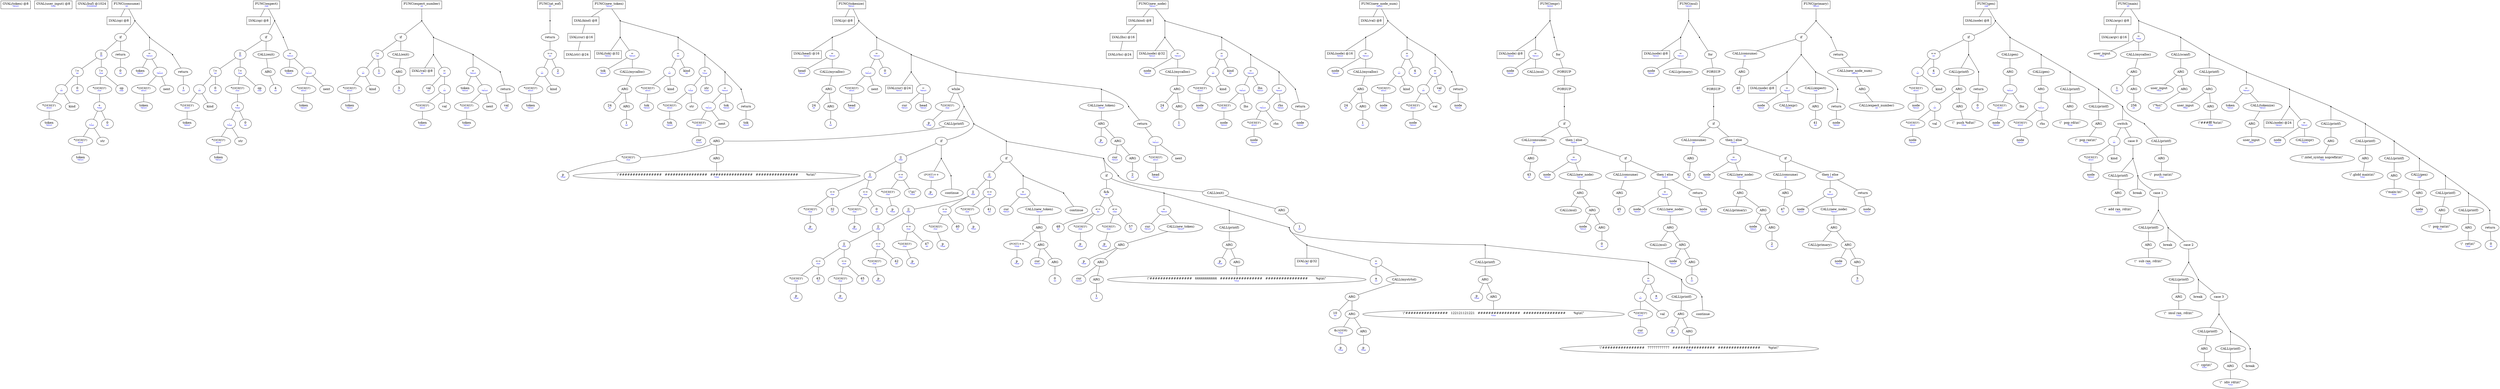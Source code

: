 graph parsegraph {
 node9 [label=<GVAL(token) @8<br/><FONT COLOR='BLUE' POINT-SIZE='8.0'>*struct</FONT>> shape = box];
 node10 [label=<GVAL(user_input) @8<br/><FONT COLOR='BLUE' POINT-SIZE='8.0'>*char</FONT>> shape = box];
 node11 [label=<GVAL(buf) @1024<br/><FONT COLOR='BLUE' POINT-SIZE='8.0'>[1024]char</FONT>> shape = box];
 node17 [label=<FUNC(consume)<br/><FONT COLOR='BLUE' POINT-SIZE='8.0'>int</FONT>> shape = box];
 node17 -- node18;
 node18 [label=<LVAL(op) @8> shape = box];
 node17 -- node19;
 node19 [label=<BLOCK> shape = point];
 node19 -- node20;
 node20 [label=<if>];
 node20 -- node21;
 node21 [label=<||<br/><FONT COLOR='BLUE' POINT-SIZE='8.0'>int</FONT>>];
 node21 -- node22;
 node22 [label=<!=<br/><FONT COLOR='BLUE' POINT-SIZE='8.0'>int</FONT>>];
 node22 -- node23;
 node23 [label=<.<br/><FONT COLOR='BLUE' POINT-SIZE='8.0'>int</FONT>>];
 node23 -- node24;
 node24 [label=<*<FONT POINT-SIZE='12.0'>(DEREF)</FONT><br/><FONT COLOR='BLUE' POINT-SIZE='8.0'>struct</FONT>>];
 node24 -- node25;
 node25 [label=<token<br/><FONT COLOR='BLUE' POINT-SIZE='8.0'>*struct</FONT>>];
 node23 -- node26;
 node26 [label=<kind>];
 node22 -- node27;
 node27 [label=<0<br/><FONT COLOR='BLUE' POINT-SIZE='8.0'>int</FONT>>];
 node21 -- node28;
 node28 [label=<!=<br/><FONT COLOR='BLUE' POINT-SIZE='8.0'>char</FONT>>];
 node28 -- node29;
 node29 [label=<*<FONT POINT-SIZE='12.0'>(DEREF)</FONT><br/><FONT COLOR='BLUE' POINT-SIZE='8.0'>char</FONT>>];
 node29 -- node30;
 node30 [label=<+<br/><FONT COLOR='BLUE' POINT-SIZE='8.0'>*char</FONT>>];
 node30 -- node31;
 node31 [label=<.<br/><FONT COLOR='BLUE' POINT-SIZE='8.0'>*char</FONT>>];
 node31 -- node32;
 node32 [label=<*<FONT POINT-SIZE='12.0'>(DEREF)</FONT><br/><FONT COLOR='BLUE' POINT-SIZE='8.0'>struct</FONT>>];
 node32 -- node33;
 node33 [label=<token<br/><FONT COLOR='BLUE' POINT-SIZE='8.0'>*struct</FONT>>];
 node31 -- node34;
 node34 [label=<str>];
 node30 -- node35;
 node35 [label=<0<br/><FONT COLOR='BLUE' POINT-SIZE='8.0'>int</FONT>>];
 node28 -- node36;
 node36 [label=<op<br/><FONT COLOR='BLUE' POINT-SIZE='8.0'>char</FONT>>];
 node20 -- node37;
 node37 [label=<return>];
 node37 -- node38;
 node38 [label=<0<br/><FONT COLOR='BLUE' POINT-SIZE='8.0'>int</FONT>>];
 node19 -- node39;
 node39 [label=<BLOCK> shape = point];
 node39 -- node40;
 node40 [label=<=<br/><FONT COLOR='BLUE' POINT-SIZE='8.0'>*struct</FONT>>];
 node40 -- node41;
 node41 [label=<token<br/><FONT COLOR='BLUE' POINT-SIZE='8.0'>*struct</FONT>>];
 node40 -- node42;
 node42 [label=<.<br/><FONT COLOR='BLUE' POINT-SIZE='8.0'>*struct</FONT>>];
 node42 -- node43;
 node43 [label=<*<FONT POINT-SIZE='12.0'>(DEREF)</FONT><br/><FONT COLOR='BLUE' POINT-SIZE='8.0'>struct</FONT>>];
 node43 -- node44;
 node44 [label=<token<br/><FONT COLOR='BLUE' POINT-SIZE='8.0'>*struct</FONT>>];
 node42 -- node45;
 node45 [label=<next>];
 node39 -- node46;
 node46 [label=<BLOCK> shape = point];
 node46 -- node47;
 node47 [label=<return>];
 node47 -- node48;
 node48 [label=<1<br/><FONT COLOR='BLUE' POINT-SIZE='8.0'>int</FONT>>];
 node49 [label=<FUNC(expect)<br/><FONT COLOR='BLUE' POINT-SIZE='8.0'>void</FONT>> shape = box];
 node49 -- node50;
 node50 [label=<LVAL(op) @8> shape = box];
 node49 -- node51;
 node51 [label=<BLOCK> shape = point];
 node51 -- node52;
 node52 [label=<if>];
 node52 -- node53;
 node53 [label=<||<br/><FONT COLOR='BLUE' POINT-SIZE='8.0'>int</FONT>>];
 node53 -- node54;
 node54 [label=<!=<br/><FONT COLOR='BLUE' POINT-SIZE='8.0'>int</FONT>>];
 node54 -- node55;
 node55 [label=<.<br/><FONT COLOR='BLUE' POINT-SIZE='8.0'>int</FONT>>];
 node55 -- node56;
 node56 [label=<*<FONT POINT-SIZE='12.0'>(DEREF)</FONT><br/><FONT COLOR='BLUE' POINT-SIZE='8.0'>struct</FONT>>];
 node56 -- node57;
 node57 [label=<token<br/><FONT COLOR='BLUE' POINT-SIZE='8.0'>*struct</FONT>>];
 node55 -- node58;
 node58 [label=<kind>];
 node54 -- node59;
 node59 [label=<0<br/><FONT COLOR='BLUE' POINT-SIZE='8.0'>int</FONT>>];
 node53 -- node60;
 node60 [label=<!=<br/><FONT COLOR='BLUE' POINT-SIZE='8.0'>char</FONT>>];
 node60 -- node61;
 node61 [label=<*<FONT POINT-SIZE='12.0'>(DEREF)</FONT><br/><FONT COLOR='BLUE' POINT-SIZE='8.0'>char</FONT>>];
 node61 -- node62;
 node62 [label=<+<br/><FONT COLOR='BLUE' POINT-SIZE='8.0'>*char</FONT>>];
 node62 -- node63;
 node63 [label=<.<br/><FONT COLOR='BLUE' POINT-SIZE='8.0'>*char</FONT>>];
 node63 -- node64;
 node64 [label=<*<FONT POINT-SIZE='12.0'>(DEREF)</FONT><br/><FONT COLOR='BLUE' POINT-SIZE='8.0'>struct</FONT>>];
 node64 -- node65;
 node65 [label=<token<br/><FONT COLOR='BLUE' POINT-SIZE='8.0'>*struct</FONT>>];
 node63 -- node66;
 node66 [label=<str>];
 node62 -- node67;
 node67 [label=<0<br/><FONT COLOR='BLUE' POINT-SIZE='8.0'>int</FONT>>];
 node60 -- node68;
 node68 [label=<op<br/><FONT COLOR='BLUE' POINT-SIZE='8.0'>char</FONT>>];
 node52 -- node69;
 node69 [label=<CALL(exit)>];
 node69 -- node70;
 node70 [label=<ARG>];
 node70 -- node71;
 node71 [label=<4<br/><FONT COLOR='BLUE' POINT-SIZE='8.0'>int</FONT>>];
 node51 -- node72;
 node72 [label=<BLOCK> shape = point];
 node72 -- node73;
 node73 [label=<=<br/><FONT COLOR='BLUE' POINT-SIZE='8.0'>*struct</FONT>>];
 node73 -- node74;
 node74 [label=<token<br/><FONT COLOR='BLUE' POINT-SIZE='8.0'>*struct</FONT>>];
 node73 -- node75;
 node75 [label=<.<br/><FONT COLOR='BLUE' POINT-SIZE='8.0'>*struct</FONT>>];
 node75 -- node76;
 node76 [label=<*<FONT POINT-SIZE='12.0'>(DEREF)</FONT><br/><FONT COLOR='BLUE' POINT-SIZE='8.0'>struct</FONT>>];
 node76 -- node77;
 node77 [label=<token<br/><FONT COLOR='BLUE' POINT-SIZE='8.0'>*struct</FONT>>];
 node75 -- node78;
 node78 [label=<next>];
 node79 [label=<FUNC(expect_number)<br/><FONT COLOR='BLUE' POINT-SIZE='8.0'>int</FONT>> shape = box];
 node79 -- node80;
 node80 [label=<BLOCK> shape = point];
 node80 -- node81;
 node81 [label=<if>];
 node81 -- node82;
 node82 [label=<!=<br/><FONT COLOR='BLUE' POINT-SIZE='8.0'>int</FONT>>];
 node82 -- node83;
 node83 [label=<.<br/><FONT COLOR='BLUE' POINT-SIZE='8.0'>int</FONT>>];
 node83 -- node84;
 node84 [label=<*<FONT POINT-SIZE='12.0'>(DEREF)</FONT><br/><FONT COLOR='BLUE' POINT-SIZE='8.0'>struct</FONT>>];
 node84 -- node85;
 node85 [label=<token<br/><FONT COLOR='BLUE' POINT-SIZE='8.0'>*struct</FONT>>];
 node83 -- node86;
 node86 [label=<kind>];
 node82 -- node87;
 node87 [label=<1<br/><FONT COLOR='BLUE' POINT-SIZE='8.0'>int</FONT>>];
 node81 -- node88;
 node88 [label=<CALL(exit)>];
 node88 -- node89;
 node89 [label=<ARG>];
 node89 -- node90;
 node90 [label=<3<br/><FONT COLOR='BLUE' POINT-SIZE='8.0'>int</FONT>>];
 node80 -- node91;
 node91 [label=<BLOCK> shape = point];
 node91 -- node92;
 node92 [label=<BLOCK> shape = point];
 node92 -- node93;
 node93 [label=<LVAL(val) @8<br/><FONT COLOR='BLUE' POINT-SIZE='8.0'>int</FONT>> shape = box];
 node92 -- node94;
 node94 [label=<=<br/><FONT COLOR='BLUE' POINT-SIZE='8.0'>int</FONT>>];
 node94 -- node95;
 node95 [label=<val<br/><FONT COLOR='BLUE' POINT-SIZE='8.0'>int</FONT>>];
 node94 -- node96;
 node96 [label=<.<br/><FONT COLOR='BLUE' POINT-SIZE='8.0'>int</FONT>>];
 node96 -- node97;
 node97 [label=<*<FONT POINT-SIZE='12.0'>(DEREF)</FONT><br/><FONT COLOR='BLUE' POINT-SIZE='8.0'>struct</FONT>>];
 node97 -- node98;
 node98 [label=<token<br/><FONT COLOR='BLUE' POINT-SIZE='8.0'>*struct</FONT>>];
 node96 -- node99;
 node99 [label=<val>];
 node91 -- node100;
 node100 [label=<BLOCK> shape = point];
 node100 -- node101;
 node101 [label=<=<br/><FONT COLOR='BLUE' POINT-SIZE='8.0'>*struct</FONT>>];
 node101 -- node102;
 node102 [label=<token<br/><FONT COLOR='BLUE' POINT-SIZE='8.0'>*struct</FONT>>];
 node101 -- node103;
 node103 [label=<.<br/><FONT COLOR='BLUE' POINT-SIZE='8.0'>*struct</FONT>>];
 node103 -- node104;
 node104 [label=<*<FONT POINT-SIZE='12.0'>(DEREF)</FONT><br/><FONT COLOR='BLUE' POINT-SIZE='8.0'>struct</FONT>>];
 node104 -- node105;
 node105 [label=<token<br/><FONT COLOR='BLUE' POINT-SIZE='8.0'>*struct</FONT>>];
 node103 -- node106;
 node106 [label=<next>];
 node100 -- node107;
 node107 [label=<BLOCK> shape = point];
 node107 -- node108;
 node108 [label=<return>];
 node108 -- node109;
 node109 [label=<val<br/><FONT COLOR='BLUE' POINT-SIZE='8.0'>int</FONT>>];
 node110 [label=<FUNC(at_eof)<br/><FONT COLOR='BLUE' POINT-SIZE='8.0'>int</FONT>> shape = box];
 node110 -- node111;
 node111 [label=<BLOCK> shape = point];
 node111 -- node112;
 node112 [label=<return>];
 node112 -- node113;
 node113 [label=<==<br/><FONT COLOR='BLUE' POINT-SIZE='8.0'>int</FONT>>];
 node113 -- node114;
 node114 [label=<.<br/><FONT COLOR='BLUE' POINT-SIZE='8.0'>int</FONT>>];
 node114 -- node115;
 node115 [label=<*<FONT POINT-SIZE='12.0'>(DEREF)</FONT><br/><FONT COLOR='BLUE' POINT-SIZE='8.0'>struct</FONT>>];
 node115 -- node116;
 node116 [label=<token<br/><FONT COLOR='BLUE' POINT-SIZE='8.0'>*struct</FONT>>];
 node114 -- node117;
 node117 [label=<kind>];
 node113 -- node118;
 node118 [label=<2<br/><FONT COLOR='BLUE' POINT-SIZE='8.0'>int</FONT>>];
 node119 [label=<FUNC(new_token)<br/><FONT COLOR='BLUE' POINT-SIZE='8.0'>*struct</FONT>> shape = box];
 node119 -- node120;
 node120 [label=<LVAL(kind) @8> shape = box];
 node120 -- node121;
 node121 [label=<LVAL(cur) @16> shape = box];
 node121 -- node122;
 node122 [label=<LVAL(str) @24> shape = box];
 node119 -- node123;
 node123 [label=<BLOCK> shape = point];
 node123 -- node124;
 node124 [label=<BLOCK> shape = point];
 node124 -- node125;
 node125 [label=<LVAL(tok) @32<br/><FONT COLOR='BLUE' POINT-SIZE='8.0'>*struct</FONT>> shape = box];
 node124 -- node126;
 node126 [label=<=<br/><FONT COLOR='BLUE' POINT-SIZE='8.0'>*struct</FONT>>];
 node126 -- node127;
 node127 [label=<tok<br/><FONT COLOR='BLUE' POINT-SIZE='8.0'>*struct</FONT>>];
 node126 -- node128;
 node128 [label=<CALL(mycalloc)>];
 node128 -- node129;
 node129 [label=<ARG>];
 node129 -- node130;
 node130 [label=<24<br/><FONT COLOR='BLUE' POINT-SIZE='8.0'>int</FONT>>];
 node129 -- node131;
 node131 [label=<ARG>];
 node131 -- node132;
 node132 [label=<1<br/><FONT COLOR='BLUE' POINT-SIZE='8.0'>int</FONT>>];
 node123 -- node133;
 node133 [label=<BLOCK> shape = point];
 node133 -- node134;
 node134 [label=<=<br/><FONT COLOR='BLUE' POINT-SIZE='8.0'>int</FONT>>];
 node134 -- node135;
 node135 [label=<.<br/><FONT COLOR='BLUE' POINT-SIZE='8.0'>int</FONT>>];
 node135 -- node136;
 node136 [label=<*<FONT POINT-SIZE='12.0'>(DEREF)</FONT><br/><FONT COLOR='BLUE' POINT-SIZE='8.0'>struct</FONT>>];
 node136 -- node137;
 node137 [label=<tok<br/><FONT COLOR='BLUE' POINT-SIZE='8.0'>*struct</FONT>>];
 node135 -- node138;
 node138 [label=<kind>];
 node134 -- node139;
 node139 [label=<kind<br/><FONT COLOR='BLUE' POINT-SIZE='8.0'>int</FONT>>];
 node133 -- node140;
 node140 [label=<BLOCK> shape = point];
 node140 -- node141;
 node141 [label=<=<br/><FONT COLOR='BLUE' POINT-SIZE='8.0'>*char</FONT>>];
 node141 -- node142;
 node142 [label=<.<br/><FONT COLOR='BLUE' POINT-SIZE='8.0'>*char</FONT>>];
 node142 -- node143;
 node143 [label=<*<FONT POINT-SIZE='12.0'>(DEREF)</FONT><br/><FONT COLOR='BLUE' POINT-SIZE='8.0'>struct</FONT>>];
 node143 -- node144;
 node144 [label=<tok<br/><FONT COLOR='BLUE' POINT-SIZE='8.0'>*struct</FONT>>];
 node142 -- node145;
 node145 [label=<str>];
 node141 -- node146;
 node146 [label=<str<br/><FONT COLOR='BLUE' POINT-SIZE='8.0'>*char</FONT>>];
 node140 -- node147;
 node147 [label=<BLOCK> shape = point];
 node147 -- node148;
 node148 [label=<=<br/><FONT COLOR='BLUE' POINT-SIZE='8.0'>*struct</FONT>>];
 node148 -- node149;
 node149 [label=<.<br/><FONT COLOR='BLUE' POINT-SIZE='8.0'>*struct</FONT>>];
 node149 -- node150;
 node150 [label=<*<FONT POINT-SIZE='12.0'>(DEREF)</FONT><br/><FONT COLOR='BLUE' POINT-SIZE='8.0'>struct</FONT>>];
 node150 -- node151;
 node151 [label=<cur<br/><FONT COLOR='BLUE' POINT-SIZE='8.0'>*struct</FONT>>];
 node149 -- node152;
 node152 [label=<next>];
 node148 -- node153;
 node153 [label=<tok<br/><FONT COLOR='BLUE' POINT-SIZE='8.0'>*struct</FONT>>];
 node147 -- node154;
 node154 [label=<BLOCK> shape = point];
 node154 -- node155;
 node155 [label=<return>];
 node155 -- node156;
 node156 [label=<tok<br/><FONT COLOR='BLUE' POINT-SIZE='8.0'>*struct</FONT>>];
 node157 [label=<FUNC(tokenize)<br/><FONT COLOR='BLUE' POINT-SIZE='8.0'>*struct</FONT>> shape = box];
 node157 -- node158;
 node158 [label=<LVAL(p) @8> shape = box];
 node157 -- node159;
 node159 [label=<BLOCK> shape = point];
 node159 -- node160;
 node160 [label=<BLOCK> shape = point];
 node160 -- node161;
 node161 [label=<LVAL(head) @16<br/><FONT COLOR='BLUE' POINT-SIZE='8.0'>*struct</FONT>> shape = box];
 node160 -- node162;
 node162 [label=<=<br/><FONT COLOR='BLUE' POINT-SIZE='8.0'>*struct</FONT>>];
 node162 -- node163;
 node163 [label=<head<br/><FONT COLOR='BLUE' POINT-SIZE='8.0'>*struct</FONT>>];
 node162 -- node164;
 node164 [label=<CALL(mycalloc)>];
 node164 -- node165;
 node165 [label=<ARG>];
 node165 -- node166;
 node166 [label=<24<br/><FONT COLOR='BLUE' POINT-SIZE='8.0'>int</FONT>>];
 node165 -- node167;
 node167 [label=<ARG>];
 node167 -- node168;
 node168 [label=<1<br/><FONT COLOR='BLUE' POINT-SIZE='8.0'>int</FONT>>];
 node159 -- node169;
 node169 [label=<BLOCK> shape = point];
 node169 -- node170;
 node170 [label=<=<br/><FONT COLOR='BLUE' POINT-SIZE='8.0'>*struct</FONT>>];
 node170 -- node171;
 node171 [label=<.<br/><FONT COLOR='BLUE' POINT-SIZE='8.0'>*struct</FONT>>];
 node171 -- node172;
 node172 [label=<*<FONT POINT-SIZE='12.0'>(DEREF)</FONT><br/><FONT COLOR='BLUE' POINT-SIZE='8.0'>struct</FONT>>];
 node172 -- node173;
 node173 [label=<head<br/><FONT COLOR='BLUE' POINT-SIZE='8.0'>*struct</FONT>>];
 node171 -- node174;
 node174 [label=<next>];
 node170 -- node175;
 node175 [label=<0<br/><FONT COLOR='BLUE' POINT-SIZE='8.0'>int</FONT>>];
 node169 -- node176;
 node176 [label=<BLOCK> shape = point];
 node176 -- node177;
 node177 [label=<BLOCK> shape = point];
 node177 -- node178;
 node178 [label=<LVAL(cur) @24<br/><FONT COLOR='BLUE' POINT-SIZE='8.0'>*struct</FONT>> shape = box];
 node177 -- node179;
 node179 [label=<=<br/><FONT COLOR='BLUE' POINT-SIZE='8.0'>*struct</FONT>>];
 node179 -- node180;
 node180 [label=<cur<br/><FONT COLOR='BLUE' POINT-SIZE='8.0'>*struct</FONT>>];
 node179 -- node181;
 node181 [label=<head<br/><FONT COLOR='BLUE' POINT-SIZE='8.0'>*struct</FONT>>];
 node176 -- node182;
 node182 [label=<BLOCK> shape = point];
 node182 -- node183;
 node183 [label=<while>];
 node183 -- node184;
 node184 [label=<*<FONT POINT-SIZE='12.0'>(DEREF)</FONT><br/><FONT COLOR='BLUE' POINT-SIZE='8.0'>char</FONT>>];
 node184 -- node185;
 node185 [label=<p<br/><FONT COLOR='BLUE' POINT-SIZE='8.0'>*char</FONT>>];
 node183 -- node186;
 node186 [label=<BLOCK> shape = point];
 node186 -- node187;
 node187 [label=<CALL(printf)>];
 node187 -- node188;
 node188 [label=<ARG>];
 node188 -- node189;
 node189 [label=<*<FONT POINT-SIZE='12.0'>(DEREF)</FONT><br/><FONT COLOR='BLUE' POINT-SIZE='8.0'>char</FONT>>];
 node189 -- node190;
 node190 [label=<p<br/><FONT COLOR='BLUE' POINT-SIZE='8.0'>*char</FONT>>];
 node188 -- node191;
 node191 [label=<ARG>];
 node191 -- node192;
 node192 [label=<\"################   ################   ################   ################        %c\n\"<br/><FONT COLOR='BLUE' POINT-SIZE='8.0'>*char</FONT>>];
 node186 -- node193;
 node193 [label=<BLOCK> shape = point];
 node193 -- node194;
 node194 [label=<if>];
 node194 -- node195;
 node195 [label=<||<br/><FONT COLOR='BLUE' POINT-SIZE='8.0'>char</FONT>>];
 node195 -- node196;
 node196 [label=<||<br/><FONT COLOR='BLUE' POINT-SIZE='8.0'>char</FONT>>];
 node196 -- node197;
 node197 [label=<==<br/><FONT COLOR='BLUE' POINT-SIZE='8.0'>char</FONT>>];
 node197 -- node198;
 node198 [label=<*<FONT POINT-SIZE='12.0'>(DEREF)</FONT><br/><FONT COLOR='BLUE' POINT-SIZE='8.0'>char</FONT>>];
 node198 -- node199;
 node199 [label=<p<br/><FONT COLOR='BLUE' POINT-SIZE='8.0'>*char</FONT>>];
 node197 -- node200;
 node200 [label=<32<br/><FONT COLOR='BLUE' POINT-SIZE='8.0'>int</FONT>>];
 node196 -- node201;
 node201 [label=<==<br/><FONT COLOR='BLUE' POINT-SIZE='8.0'>char</FONT>>];
 node201 -- node202;
 node202 [label=<*<FONT POINT-SIZE='12.0'>(DEREF)</FONT><br/><FONT COLOR='BLUE' POINT-SIZE='8.0'>char</FONT>>];
 node202 -- node203;
 node203 [label=<p<br/><FONT COLOR='BLUE' POINT-SIZE='8.0'>*char</FONT>>];
 node201 -- node204;
 node204 [label=<0<br/><FONT COLOR='BLUE' POINT-SIZE='8.0'>int</FONT>>];
 node195 -- node205;
 node205 [label=<==<br/><FONT COLOR='BLUE' POINT-SIZE='8.0'>char</FONT>>];
 node205 -- node206;
 node206 [label=<*<FONT POINT-SIZE='12.0'>(DEREF)</FONT><br/><FONT COLOR='BLUE' POINT-SIZE='8.0'>char</FONT>>];
 node206 -- node207;
 node207 [label=<p<br/><FONT COLOR='BLUE' POINT-SIZE='8.0'>*char</FONT>>];
 node205 -- node208;
 node208 [label=<\"\n\"<br/><FONT COLOR='BLUE' POINT-SIZE='8.0'>*char</FONT>>];
 node194 -- node209;
 node209 [label=<BLOCK> shape = point];
 node209 -- node210;
 node210 [label=<<FONT POINT-SIZE='12.0'>(POST)</FONT>++<br/><FONT COLOR='BLUE' POINT-SIZE='8.0'>*char</FONT>>];
 node210 -- node211;
 node211 [label=<p<br/><FONT COLOR='BLUE' POINT-SIZE='8.0'>*char</FONT>>];
 node209 -- node212;
 node212 [label=<BLOCK> shape = point];
 node212 -- node213;
 node213 [label=<continue>];
 node193 -- node214;
 node214 [label=<BLOCK> shape = point];
 node214 -- node215;
 node215 [label=<if>];
 node215 -- node216;
 node216 [label=<||<br/><FONT COLOR='BLUE' POINT-SIZE='8.0'>char</FONT>>];
 node216 -- node217;
 node217 [label=<||<br/><FONT COLOR='BLUE' POINT-SIZE='8.0'>char</FONT>>];
 node217 -- node218;
 node218 [label=<||<br/><FONT COLOR='BLUE' POINT-SIZE='8.0'>char</FONT>>];
 node218 -- node219;
 node219 [label=<||<br/><FONT COLOR='BLUE' POINT-SIZE='8.0'>char</FONT>>];
 node219 -- node220;
 node220 [label=<||<br/><FONT COLOR='BLUE' POINT-SIZE='8.0'>char</FONT>>];
 node220 -- node221;
 node221 [label=<==<br/><FONT COLOR='BLUE' POINT-SIZE='8.0'>char</FONT>>];
 node221 -- node222;
 node222 [label=<*<FONT POINT-SIZE='12.0'>(DEREF)</FONT><br/><FONT COLOR='BLUE' POINT-SIZE='8.0'>char</FONT>>];
 node222 -- node223;
 node223 [label=<p<br/><FONT COLOR='BLUE' POINT-SIZE='8.0'>*char</FONT>>];
 node221 -- node224;
 node224 [label=<43<br/><FONT COLOR='BLUE' POINT-SIZE='8.0'>int</FONT>>];
 node220 -- node225;
 node225 [label=<==<br/><FONT COLOR='BLUE' POINT-SIZE='8.0'>char</FONT>>];
 node225 -- node226;
 node226 [label=<*<FONT POINT-SIZE='12.0'>(DEREF)</FONT><br/><FONT COLOR='BLUE' POINT-SIZE='8.0'>char</FONT>>];
 node226 -- node227;
 node227 [label=<p<br/><FONT COLOR='BLUE' POINT-SIZE='8.0'>*char</FONT>>];
 node225 -- node228;
 node228 [label=<45<br/><FONT COLOR='BLUE' POINT-SIZE='8.0'>int</FONT>>];
 node219 -- node229;
 node229 [label=<==<br/><FONT COLOR='BLUE' POINT-SIZE='8.0'>char</FONT>>];
 node229 -- node230;
 node230 [label=<*<FONT POINT-SIZE='12.0'>(DEREF)</FONT><br/><FONT COLOR='BLUE' POINT-SIZE='8.0'>char</FONT>>];
 node230 -- node231;
 node231 [label=<p<br/><FONT COLOR='BLUE' POINT-SIZE='8.0'>*char</FONT>>];
 node229 -- node232;
 node232 [label=<42<br/><FONT COLOR='BLUE' POINT-SIZE='8.0'>int</FONT>>];
 node218 -- node233;
 node233 [label=<==<br/><FONT COLOR='BLUE' POINT-SIZE='8.0'>char</FONT>>];
 node233 -- node234;
 node234 [label=<*<FONT POINT-SIZE='12.0'>(DEREF)</FONT><br/><FONT COLOR='BLUE' POINT-SIZE='8.0'>char</FONT>>];
 node234 -- node235;
 node235 [label=<p<br/><FONT COLOR='BLUE' POINT-SIZE='8.0'>*char</FONT>>];
 node233 -- node236;
 node236 [label=<47<br/><FONT COLOR='BLUE' POINT-SIZE='8.0'>int</FONT>>];
 node217 -- node237;
 node237 [label=<==<br/><FONT COLOR='BLUE' POINT-SIZE='8.0'>char</FONT>>];
 node237 -- node238;
 node238 [label=<*<FONT POINT-SIZE='12.0'>(DEREF)</FONT><br/><FONT COLOR='BLUE' POINT-SIZE='8.0'>char</FONT>>];
 node238 -- node239;
 node239 [label=<p<br/><FONT COLOR='BLUE' POINT-SIZE='8.0'>*char</FONT>>];
 node237 -- node240;
 node240 [label=<40<br/><FONT COLOR='BLUE' POINT-SIZE='8.0'>int</FONT>>];
 node216 -- node241;
 node241 [label=<==<br/><FONT COLOR='BLUE' POINT-SIZE='8.0'>char</FONT>>];
 node241 -- node242;
 node242 [label=<*<FONT POINT-SIZE='12.0'>(DEREF)</FONT><br/><FONT COLOR='BLUE' POINT-SIZE='8.0'>char</FONT>>];
 node242 -- node243;
 node243 [label=<p<br/><FONT COLOR='BLUE' POINT-SIZE='8.0'>*char</FONT>>];
 node241 -- node244;
 node244 [label=<41<br/><FONT COLOR='BLUE' POINT-SIZE='8.0'>int</FONT>>];
 node215 -- node245;
 node245 [label=<BLOCK> shape = point];
 node245 -- node246;
 node246 [label=<=<br/><FONT COLOR='BLUE' POINT-SIZE='8.0'>*struct</FONT>>];
 node246 -- node247;
 node247 [label=<cur<br/><FONT COLOR='BLUE' POINT-SIZE='8.0'>*struct</FONT>>];
 node246 -- node248;
 node248 [label=<CALL(new_token)<br/><FONT COLOR='BLUE' POINT-SIZE='8.0'>*struct</FONT>>];
 node248 -- node249;
 node249 [label=<ARG>];
 node249 -- node250;
 node250 [label=<<FONT POINT-SIZE='12.0'>(POST)</FONT>++<br/><FONT COLOR='BLUE' POINT-SIZE='8.0'>*char</FONT>>];
 node250 -- node251;
 node251 [label=<p<br/><FONT COLOR='BLUE' POINT-SIZE='8.0'>*char</FONT>>];
 node249 -- node252;
 node252 [label=<ARG>];
 node252 -- node253;
 node253 [label=<cur<br/><FONT COLOR='BLUE' POINT-SIZE='8.0'>*struct</FONT>>];
 node252 -- node254;
 node254 [label=<ARG>];
 node254 -- node255;
 node255 [label=<0<br/><FONT COLOR='BLUE' POINT-SIZE='8.0'>int</FONT>>];
 node245 -- node256;
 node256 [label=<BLOCK> shape = point];
 node256 -- node257;
 node257 [label=<continue>];
 node214 -- node258;
 node258 [label=<BLOCK> shape = point];
 node258 -- node259;
 node259 [label=<if>];
 node259 -- node260;
 node260 [label=<&amp;&amp;<br/><FONT COLOR='BLUE' POINT-SIZE='8.0'>int</FONT>>];
 node260 -- node261;
 node261 [label=<&lt;=<br/><FONT COLOR='BLUE' POINT-SIZE='8.0'>int</FONT>>];
 node261 -- node262;
 node262 [label=<48<br/><FONT COLOR='BLUE' POINT-SIZE='8.0'>int</FONT>>];
 node261 -- node263;
 node263 [label=<*<FONT POINT-SIZE='12.0'>(DEREF)</FONT><br/><FONT COLOR='BLUE' POINT-SIZE='8.0'>char</FONT>>];
 node263 -- node264;
 node264 [label=<p<br/><FONT COLOR='BLUE' POINT-SIZE='8.0'>*char</FONT>>];
 node260 -- node265;
 node265 [label=<&lt;=<br/><FONT COLOR='BLUE' POINT-SIZE='8.0'>char</FONT>>];
 node265 -- node266;
 node266 [label=<*<FONT POINT-SIZE='12.0'>(DEREF)</FONT><br/><FONT COLOR='BLUE' POINT-SIZE='8.0'>char</FONT>>];
 node266 -- node267;
 node267 [label=<p<br/><FONT COLOR='BLUE' POINT-SIZE='8.0'>*char</FONT>>];
 node265 -- node268;
 node268 [label=<57<br/><FONT COLOR='BLUE' POINT-SIZE='8.0'>int</FONT>>];
 node259 -- node269;
 node269 [label=<BLOCK> shape = point];
 node269 -- node270;
 node270 [label=<=<br/><FONT COLOR='BLUE' POINT-SIZE='8.0'>*struct</FONT>>];
 node270 -- node271;
 node271 [label=<cur<br/><FONT COLOR='BLUE' POINT-SIZE='8.0'>*struct</FONT>>];
 node270 -- node272;
 node272 [label=<CALL(new_token)<br/><FONT COLOR='BLUE' POINT-SIZE='8.0'>*struct</FONT>>];
 node272 -- node273;
 node273 [label=<ARG>];
 node273 -- node274;
 node274 [label=<p<br/><FONT COLOR='BLUE' POINT-SIZE='8.0'>*char</FONT>>];
 node273 -- node275;
 node275 [label=<ARG>];
 node275 -- node276;
 node276 [label=<cur<br/><FONT COLOR='BLUE' POINT-SIZE='8.0'>*struct</FONT>>];
 node275 -- node277;
 node277 [label=<ARG>];
 node277 -- node278;
 node278 [label=<1<br/><FONT COLOR='BLUE' POINT-SIZE='8.0'>int</FONT>>];
 node269 -- node279;
 node279 [label=<BLOCK> shape = point];
 node279 -- node280;
 node280 [label=<CALL(printf)>];
 node280 -- node281;
 node281 [label=<ARG>];
 node281 -- node282;
 node282 [label=<p<br/><FONT COLOR='BLUE' POINT-SIZE='8.0'>*char</FONT>>];
 node281 -- node283;
 node283 [label=<ARG>];
 node283 -- node284;
 node284 [label=<\"################   66666666666   ################   ################        %p\n\"<br/><FONT COLOR='BLUE' POINT-SIZE='8.0'>*char</FONT>>];
 node279 -- node285;
 node285 [label=<BLOCK> shape = point];
 node285 -- node286;
 node286 [label=<BLOCK> shape = point];
 node286 -- node287;
 node287 [label=<LVAL(a) @32<br/><FONT COLOR='BLUE' POINT-SIZE='8.0'>int</FONT>> shape = box];
 node286 -- node288;
 node288 [label=<=<br/><FONT COLOR='BLUE' POINT-SIZE='8.0'>int</FONT>>];
 node288 -- node289;
 node289 [label=<a<br/><FONT COLOR='BLUE' POINT-SIZE='8.0'>int</FONT>>];
 node288 -- node290;
 node290 [label=<CALL(mystrtol)>];
 node290 -- node291;
 node291 [label=<ARG>];
 node291 -- node292;
 node292 [label=<10<br/><FONT COLOR='BLUE' POINT-SIZE='8.0'>int</FONT>>];
 node291 -- node293;
 node293 [label=<ARG>];
 node293 -- node294;
 node294 [label=<&amp;<FONT POINT-SIZE='12.0'>(ADDR)</FONT><br/><FONT COLOR='BLUE' POINT-SIZE='8.0'>*char</FONT>>];
 node294 -- node295;
 node295 [label=<p<br/><FONT COLOR='BLUE' POINT-SIZE='8.0'>*char</FONT>>];
 node293 -- node296;
 node296 [label=<ARG>];
 node296 -- node297;
 node297 [label=<p<br/><FONT COLOR='BLUE' POINT-SIZE='8.0'>*char</FONT>>];
 node285 -- node298;
 node298 [label=<BLOCK> shape = point];
 node298 -- node299;
 node299 [label=<CALL(printf)>];
 node299 -- node300;
 node300 [label=<ARG>];
 node300 -- node301;
 node301 [label=<p<br/><FONT COLOR='BLUE' POINT-SIZE='8.0'>*char</FONT>>];
 node300 -- node302;
 node302 [label=<ARG>];
 node302 -- node303;
 node303 [label=<\"################   122121121221   ################   ################        %p\n\"<br/><FONT COLOR='BLUE' POINT-SIZE='8.0'>*char</FONT>>];
 node298 -- node304;
 node304 [label=<BLOCK> shape = point];
 node304 -- node305;
 node305 [label=<=<br/><FONT COLOR='BLUE' POINT-SIZE='8.0'>int</FONT>>];
 node305 -- node306;
 node306 [label=<.<br/><FONT COLOR='BLUE' POINT-SIZE='8.0'>int</FONT>>];
 node306 -- node307;
 node307 [label=<*<FONT POINT-SIZE='12.0'>(DEREF)</FONT><br/><FONT COLOR='BLUE' POINT-SIZE='8.0'>struct</FONT>>];
 node307 -- node308;
 node308 [label=<cur<br/><FONT COLOR='BLUE' POINT-SIZE='8.0'>*struct</FONT>>];
 node306 -- node309;
 node309 [label=<val>];
 node305 -- node310;
 node310 [label=<a<br/><FONT COLOR='BLUE' POINT-SIZE='8.0'>int</FONT>>];
 node304 -- node311;
 node311 [label=<BLOCK> shape = point];
 node311 -- node312;
 node312 [label=<CALL(printf)>];
 node312 -- node313;
 node313 [label=<ARG>];
 node313 -- node314;
 node314 [label=<p<br/><FONT COLOR='BLUE' POINT-SIZE='8.0'>*char</FONT>>];
 node313 -- node315;
 node315 [label=<ARG>];
 node315 -- node316;
 node316 [label=<\"################   77777777777   ################   ################        %p\n\"<br/><FONT COLOR='BLUE' POINT-SIZE='8.0'>*char</FONT>>];
 node311 -- node317;
 node317 [label=<BLOCK> shape = point];
 node317 -- node318;
 node318 [label=<continue>];
 node258 -- node319;
 node319 [label=<BLOCK> shape = point];
 node319 -- node320;
 node320 [label=<CALL(exit)>];
 node320 -- node321;
 node321 [label=<ARG>];
 node321 -- node322;
 node322 [label=<1<br/><FONT COLOR='BLUE' POINT-SIZE='8.0'>int</FONT>>];
 node182 -- node323;
 node323 [label=<BLOCK> shape = point];
 node323 -- node324;
 node324 [label=<CALL(new_token)<br/><FONT COLOR='BLUE' POINT-SIZE='8.0'>*struct</FONT>>];
 node324 -- node325;
 node325 [label=<ARG>];
 node325 -- node326;
 node326 [label=<p<br/><FONT COLOR='BLUE' POINT-SIZE='8.0'>*char</FONT>>];
 node325 -- node327;
 node327 [label=<ARG>];
 node327 -- node328;
 node328 [label=<cur<br/><FONT COLOR='BLUE' POINT-SIZE='8.0'>*struct</FONT>>];
 node327 -- node329;
 node329 [label=<ARG>];
 node329 -- node330;
 node330 [label=<2<br/><FONT COLOR='BLUE' POINT-SIZE='8.0'>int</FONT>>];
 node323 -- node331;
 node331 [label=<BLOCK> shape = point];
 node331 -- node332;
 node332 [label=<return>];
 node332 -- node333;
 node333 [label=<.<br/><FONT COLOR='BLUE' POINT-SIZE='8.0'>*struct</FONT>>];
 node333 -- node334;
 node334 [label=<*<FONT POINT-SIZE='12.0'>(DEREF)</FONT><br/><FONT COLOR='BLUE' POINT-SIZE='8.0'>struct</FONT>>];
 node334 -- node335;
 node335 [label=<head<br/><FONT COLOR='BLUE' POINT-SIZE='8.0'>*struct</FONT>>];
 node333 -- node336;
 node336 [label=<next>];
 node337 [label=<FUNC(new_node)<br/><FONT COLOR='BLUE' POINT-SIZE='8.0'>*struct</FONT>> shape = box];
 node337 -- node338;
 node338 [label=<LVAL(kind) @8> shape = box];
 node338 -- node339;
 node339 [label=<LVAL(lhs) @16> shape = box];
 node339 -- node340;
 node340 [label=<LVAL(rhs) @24> shape = box];
 node337 -- node341;
 node341 [label=<BLOCK> shape = point];
 node341 -- node342;
 node342 [label=<BLOCK> shape = point];
 node342 -- node343;
 node343 [label=<LVAL(node) @32<br/><FONT COLOR='BLUE' POINT-SIZE='8.0'>*struct</FONT>> shape = box];
 node342 -- node344;
 node344 [label=<=<br/><FONT COLOR='BLUE' POINT-SIZE='8.0'>*struct</FONT>>];
 node344 -- node345;
 node345 [label=<node<br/><FONT COLOR='BLUE' POINT-SIZE='8.0'>*struct</FONT>>];
 node344 -- node346;
 node346 [label=<CALL(mycalloc)>];
 node346 -- node347;
 node347 [label=<ARG>];
 node347 -- node348;
 node348 [label=<24<br/><FONT COLOR='BLUE' POINT-SIZE='8.0'>int</FONT>>];
 node347 -- node349;
 node349 [label=<ARG>];
 node349 -- node350;
 node350 [label=<1<br/><FONT COLOR='BLUE' POINT-SIZE='8.0'>int</FONT>>];
 node341 -- node351;
 node351 [label=<BLOCK> shape = point];
 node351 -- node352;
 node352 [label=<=<br/><FONT COLOR='BLUE' POINT-SIZE='8.0'>int</FONT>>];
 node352 -- node353;
 node353 [label=<.<br/><FONT COLOR='BLUE' POINT-SIZE='8.0'>int</FONT>>];
 node353 -- node354;
 node354 [label=<*<FONT POINT-SIZE='12.0'>(DEREF)</FONT><br/><FONT COLOR='BLUE' POINT-SIZE='8.0'>struct</FONT>>];
 node354 -- node355;
 node355 [label=<node<br/><FONT COLOR='BLUE' POINT-SIZE='8.0'>*struct</FONT>>];
 node353 -- node356;
 node356 [label=<kind>];
 node352 -- node357;
 node357 [label=<kind<br/><FONT COLOR='BLUE' POINT-SIZE='8.0'>int</FONT>>];
 node351 -- node358;
 node358 [label=<BLOCK> shape = point];
 node358 -- node359;
 node359 [label=<=<br/><FONT COLOR='BLUE' POINT-SIZE='8.0'>*struct</FONT>>];
 node359 -- node360;
 node360 [label=<.<br/><FONT COLOR='BLUE' POINT-SIZE='8.0'>*struct</FONT>>];
 node360 -- node361;
 node361 [label=<*<FONT POINT-SIZE='12.0'>(DEREF)</FONT><br/><FONT COLOR='BLUE' POINT-SIZE='8.0'>struct</FONT>>];
 node361 -- node362;
 node362 [label=<node<br/><FONT COLOR='BLUE' POINT-SIZE='8.0'>*struct</FONT>>];
 node360 -- node363;
 node363 [label=<lhs>];
 node359 -- node364;
 node364 [label=<lhs<br/><FONT COLOR='BLUE' POINT-SIZE='8.0'>*struct</FONT>>];
 node358 -- node365;
 node365 [label=<BLOCK> shape = point];
 node365 -- node366;
 node366 [label=<=<br/><FONT COLOR='BLUE' POINT-SIZE='8.0'>*struct</FONT>>];
 node366 -- node367;
 node367 [label=<.<br/><FONT COLOR='BLUE' POINT-SIZE='8.0'>*struct</FONT>>];
 node367 -- node368;
 node368 [label=<*<FONT POINT-SIZE='12.0'>(DEREF)</FONT><br/><FONT COLOR='BLUE' POINT-SIZE='8.0'>struct</FONT>>];
 node368 -- node369;
 node369 [label=<node<br/><FONT COLOR='BLUE' POINT-SIZE='8.0'>*struct</FONT>>];
 node367 -- node370;
 node370 [label=<rhs>];
 node366 -- node371;
 node371 [label=<rhs<br/><FONT COLOR='BLUE' POINT-SIZE='8.0'>*struct</FONT>>];
 node365 -- node372;
 node372 [label=<BLOCK> shape = point];
 node372 -- node373;
 node373 [label=<return>];
 node373 -- node374;
 node374 [label=<node<br/><FONT COLOR='BLUE' POINT-SIZE='8.0'>*struct</FONT>>];
 node375 [label=<FUNC(new_node_num)<br/><FONT COLOR='BLUE' POINT-SIZE='8.0'>*struct</FONT>> shape = box];
 node375 -- node376;
 node376 [label=<LVAL(val) @8> shape = box];
 node375 -- node377;
 node377 [label=<BLOCK> shape = point];
 node377 -- node378;
 node378 [label=<BLOCK> shape = point];
 node378 -- node379;
 node379 [label=<LVAL(node) @16<br/><FONT COLOR='BLUE' POINT-SIZE='8.0'>*struct</FONT>> shape = box];
 node378 -- node380;
 node380 [label=<=<br/><FONT COLOR='BLUE' POINT-SIZE='8.0'>*struct</FONT>>];
 node380 -- node381;
 node381 [label=<node<br/><FONT COLOR='BLUE' POINT-SIZE='8.0'>*struct</FONT>>];
 node380 -- node382;
 node382 [label=<CALL(mycalloc)>];
 node382 -- node383;
 node383 [label=<ARG>];
 node383 -- node384;
 node384 [label=<24<br/><FONT COLOR='BLUE' POINT-SIZE='8.0'>int</FONT>>];
 node383 -- node385;
 node385 [label=<ARG>];
 node385 -- node386;
 node386 [label=<1<br/><FONT COLOR='BLUE' POINT-SIZE='8.0'>int</FONT>>];
 node377 -- node387;
 node387 [label=<BLOCK> shape = point];
 node387 -- node388;
 node388 [label=<=<br/><FONT COLOR='BLUE' POINT-SIZE='8.0'>int</FONT>>];
 node388 -- node389;
 node389 [label=<.<br/><FONT COLOR='BLUE' POINT-SIZE='8.0'>int</FONT>>];
 node389 -- node390;
 node390 [label=<*<FONT POINT-SIZE='12.0'>(DEREF)</FONT><br/><FONT COLOR='BLUE' POINT-SIZE='8.0'>struct</FONT>>];
 node390 -- node391;
 node391 [label=<node<br/><FONT COLOR='BLUE' POINT-SIZE='8.0'>*struct</FONT>>];
 node389 -- node392;
 node392 [label=<kind>];
 node388 -- node393;
 node393 [label=<4<br/><FONT COLOR='BLUE' POINT-SIZE='8.0'>int</FONT>>];
 node387 -- node394;
 node394 [label=<BLOCK> shape = point];
 node394 -- node395;
 node395 [label=<=<br/><FONT COLOR='BLUE' POINT-SIZE='8.0'>int</FONT>>];
 node395 -- node396;
 node396 [label=<.<br/><FONT COLOR='BLUE' POINT-SIZE='8.0'>int</FONT>>];
 node396 -- node397;
 node397 [label=<*<FONT POINT-SIZE='12.0'>(DEREF)</FONT><br/><FONT COLOR='BLUE' POINT-SIZE='8.0'>struct</FONT>>];
 node397 -- node398;
 node398 [label=<node<br/><FONT COLOR='BLUE' POINT-SIZE='8.0'>*struct</FONT>>];
 node396 -- node399;
 node399 [label=<val>];
 node395 -- node400;
 node400 [label=<val<br/><FONT COLOR='BLUE' POINT-SIZE='8.0'>int</FONT>>];
 node394 -- node401;
 node401 [label=<BLOCK> shape = point];
 node401 -- node402;
 node402 [label=<return>];
 node402 -- node403;
 node403 [label=<node<br/><FONT COLOR='BLUE' POINT-SIZE='8.0'>*struct</FONT>>];
 node404 [label=<FUNC(expr)<br/><FONT COLOR='BLUE' POINT-SIZE='8.0'>*struct</FONT>> shape = box];
 node404 -- node405;
 node405 [label=<BLOCK> shape = point];
 node405 -- node406;
 node406 [label=<BLOCK> shape = point];
 node406 -- node407;
 node407 [label=<LVAL(node) @8<br/><FONT COLOR='BLUE' POINT-SIZE='8.0'>*struct</FONT>> shape = box];
 node406 -- node408;
 node408 [label=<=<br/><FONT COLOR='BLUE' POINT-SIZE='8.0'>*struct</FONT>>];
 node408 -- node409;
 node409 [label=<node<br/><FONT COLOR='BLUE' POINT-SIZE='8.0'>*struct</FONT>>];
 node408 -- node410;
 node410 [label=<CALL(mul)>];
 node405 -- node411;
 node411 [label=<BLOCK> shape = point];
 node411 -- node412;
 node412 [label=<for>];
 node412 -- node413;
 node413 [label=<FORSUP>];
 node413 -- node414;
 node414 [label=<FORSUP>];
 node414 -- node415;
 node415 [label=<BLOCK> shape = point];
 node415 -- node416;
 node416 [label=<if>];
 node416 -- node417;
 node417 [label=<CALL(consume)<br/><FONT COLOR='BLUE' POINT-SIZE='8.0'>int</FONT>>];
 node417 -- node418;
 node418 [label=<ARG>];
 node418 -- node419;
 node419 [label=<43<br/><FONT COLOR='BLUE' POINT-SIZE='8.0'>int</FONT>>];
 node416 -- node420;
 node420 [label=<then | else<br/><FONT COLOR='BLUE' POINT-SIZE='8.0'>*struct</FONT>>];
 node420 -- node421;
 node421 [label=<=<br/><FONT COLOR='BLUE' POINT-SIZE='8.0'>*struct</FONT>>];
 node421 -- node422;
 node422 [label=<node<br/><FONT COLOR='BLUE' POINT-SIZE='8.0'>*struct</FONT>>];
 node421 -- node423;
 node423 [label=<CALL(new_node)<br/><FONT COLOR='BLUE' POINT-SIZE='8.0'>*struct</FONT>>];
 node423 -- node424;
 node424 [label=<ARG>];
 node424 -- node425;
 node425 [label=<CALL(mul)>];
 node424 -- node426;
 node426 [label=<ARG>];
 node426 -- node427;
 node427 [label=<node<br/><FONT COLOR='BLUE' POINT-SIZE='8.0'>*struct</FONT>>];
 node426 -- node428;
 node428 [label=<ARG>];
 node428 -- node429;
 node429 [label=<0<br/><FONT COLOR='BLUE' POINT-SIZE='8.0'>int</FONT>>];
 node420 -- node430;
 node430 [label=<if>];
 node430 -- node431;
 node431 [label=<CALL(consume)<br/><FONT COLOR='BLUE' POINT-SIZE='8.0'>int</FONT>>];
 node431 -- node432;
 node432 [label=<ARG>];
 node432 -- node433;
 node433 [label=<45<br/><FONT COLOR='BLUE' POINT-SIZE='8.0'>int</FONT>>];
 node430 -- node434;
 node434 [label=<then | else<br/><FONT COLOR='BLUE' POINT-SIZE='8.0'>*struct</FONT>>];
 node434 -- node435;
 node435 [label=<=<br/><FONT COLOR='BLUE' POINT-SIZE='8.0'>*struct</FONT>>];
 node435 -- node436;
 node436 [label=<node<br/><FONT COLOR='BLUE' POINT-SIZE='8.0'>*struct</FONT>>];
 node435 -- node437;
 node437 [label=<CALL(new_node)<br/><FONT COLOR='BLUE' POINT-SIZE='8.0'>*struct</FONT>>];
 node437 -- node438;
 node438 [label=<ARG>];
 node438 -- node439;
 node439 [label=<CALL(mul)>];
 node438 -- node440;
 node440 [label=<ARG>];
 node440 -- node441;
 node441 [label=<node<br/><FONT COLOR='BLUE' POINT-SIZE='8.0'>*struct</FONT>>];
 node440 -- node442;
 node442 [label=<ARG>];
 node442 -- node443;
 node443 [label=<1<br/><FONT COLOR='BLUE' POINT-SIZE='8.0'>int</FONT>>];
 node434 -- node444;
 node444 [label=<return>];
 node444 -- node445;
 node445 [label=<node<br/><FONT COLOR='BLUE' POINT-SIZE='8.0'>*struct</FONT>>];
 node446 [label=<FUNC(mul)<br/><FONT COLOR='BLUE' POINT-SIZE='8.0'>*struct</FONT>> shape = box];
 node446 -- node447;
 node447 [label=<BLOCK> shape = point];
 node447 -- node448;
 node448 [label=<BLOCK> shape = point];
 node448 -- node449;
 node449 [label=<LVAL(node) @8<br/><FONT COLOR='BLUE' POINT-SIZE='8.0'>*struct</FONT>> shape = box];
 node448 -- node450;
 node450 [label=<=<br/><FONT COLOR='BLUE' POINT-SIZE='8.0'>*struct</FONT>>];
 node450 -- node451;
 node451 [label=<node<br/><FONT COLOR='BLUE' POINT-SIZE='8.0'>*struct</FONT>>];
 node450 -- node452;
 node452 [label=<CALL(primary)>];
 node447 -- node453;
 node453 [label=<BLOCK> shape = point];
 node453 -- node454;
 node454 [label=<for>];
 node454 -- node455;
 node455 [label=<FORSUP>];
 node455 -- node456;
 node456 [label=<FORSUP>];
 node456 -- node457;
 node457 [label=<BLOCK> shape = point];
 node457 -- node458;
 node458 [label=<if>];
 node458 -- node459;
 node459 [label=<CALL(consume)<br/><FONT COLOR='BLUE' POINT-SIZE='8.0'>int</FONT>>];
 node459 -- node460;
 node460 [label=<ARG>];
 node460 -- node461;
 node461 [label=<42<br/><FONT COLOR='BLUE' POINT-SIZE='8.0'>int</FONT>>];
 node458 -- node462;
 node462 [label=<then | else<br/><FONT COLOR='BLUE' POINT-SIZE='8.0'>*struct</FONT>>];
 node462 -- node463;
 node463 [label=<=<br/><FONT COLOR='BLUE' POINT-SIZE='8.0'>*struct</FONT>>];
 node463 -- node464;
 node464 [label=<node<br/><FONT COLOR='BLUE' POINT-SIZE='8.0'>*struct</FONT>>];
 node463 -- node465;
 node465 [label=<CALL(new_node)<br/><FONT COLOR='BLUE' POINT-SIZE='8.0'>*struct</FONT>>];
 node465 -- node466;
 node466 [label=<ARG>];
 node466 -- node467;
 node467 [label=<CALL(primary)>];
 node466 -- node468;
 node468 [label=<ARG>];
 node468 -- node469;
 node469 [label=<node<br/><FONT COLOR='BLUE' POINT-SIZE='8.0'>*struct</FONT>>];
 node468 -- node470;
 node470 [label=<ARG>];
 node470 -- node471;
 node471 [label=<2<br/><FONT COLOR='BLUE' POINT-SIZE='8.0'>int</FONT>>];
 node462 -- node472;
 node472 [label=<if>];
 node472 -- node473;
 node473 [label=<CALL(consume)<br/><FONT COLOR='BLUE' POINT-SIZE='8.0'>int</FONT>>];
 node473 -- node474;
 node474 [label=<ARG>];
 node474 -- node475;
 node475 [label=<47<br/><FONT COLOR='BLUE' POINT-SIZE='8.0'>int</FONT>>];
 node472 -- node476;
 node476 [label=<then | else<br/><FONT COLOR='BLUE' POINT-SIZE='8.0'>*struct</FONT>>];
 node476 -- node477;
 node477 [label=<=<br/><FONT COLOR='BLUE' POINT-SIZE='8.0'>*struct</FONT>>];
 node477 -- node478;
 node478 [label=<node<br/><FONT COLOR='BLUE' POINT-SIZE='8.0'>*struct</FONT>>];
 node477 -- node479;
 node479 [label=<CALL(new_node)<br/><FONT COLOR='BLUE' POINT-SIZE='8.0'>*struct</FONT>>];
 node479 -- node480;
 node480 [label=<ARG>];
 node480 -- node481;
 node481 [label=<CALL(primary)>];
 node480 -- node482;
 node482 [label=<ARG>];
 node482 -- node483;
 node483 [label=<node<br/><FONT COLOR='BLUE' POINT-SIZE='8.0'>*struct</FONT>>];
 node482 -- node484;
 node484 [label=<ARG>];
 node484 -- node485;
 node485 [label=<3<br/><FONT COLOR='BLUE' POINT-SIZE='8.0'>int</FONT>>];
 node476 -- node486;
 node486 [label=<return>];
 node486 -- node487;
 node487 [label=<node<br/><FONT COLOR='BLUE' POINT-SIZE='8.0'>*struct</FONT>>];
 node488 [label=<FUNC(primary)<br/><FONT COLOR='BLUE' POINT-SIZE='8.0'>*struct</FONT>> shape = box];
 node488 -- node489;
 node489 [label=<BLOCK> shape = point];
 node489 -- node490;
 node490 [label=<if>];
 node490 -- node491;
 node491 [label=<CALL(consume)<br/><FONT COLOR='BLUE' POINT-SIZE='8.0'>int</FONT>>];
 node491 -- node492;
 node492 [label=<ARG>];
 node492 -- node493;
 node493 [label=<40<br/><FONT COLOR='BLUE' POINT-SIZE='8.0'>int</FONT>>];
 node490 -- node494;
 node494 [label=<BLOCK> shape = point];
 node494 -- node495;
 node495 [label=<BLOCK> shape = point];
 node495 -- node496;
 node496 [label=<LVAL(node) @8<br/><FONT COLOR='BLUE' POINT-SIZE='8.0'>*struct</FONT>> shape = box];
 node495 -- node497;
 node497 [label=<=<br/><FONT COLOR='BLUE' POINT-SIZE='8.0'>*struct</FONT>>];
 node497 -- node498;
 node498 [label=<node<br/><FONT COLOR='BLUE' POINT-SIZE='8.0'>*struct</FONT>>];
 node497 -- node499;
 node499 [label=<CALL(expr)<br/><FONT COLOR='BLUE' POINT-SIZE='8.0'>*struct</FONT>>];
 node494 -- node500;
 node500 [label=<BLOCK> shape = point];
 node500 -- node501;
 node501 [label=<CALL(expect)<br/><FONT COLOR='BLUE' POINT-SIZE='8.0'>void</FONT>>];
 node501 -- node502;
 node502 [label=<ARG>];
 node502 -- node503;
 node503 [label=<41<br/><FONT COLOR='BLUE' POINT-SIZE='8.0'>int</FONT>>];
 node500 -- node504;
 node504 [label=<BLOCK> shape = point];
 node504 -- node505;
 node505 [label=<return>];
 node505 -- node506;
 node506 [label=<node<br/><FONT COLOR='BLUE' POINT-SIZE='8.0'>*struct</FONT>>];
 node489 -- node507;
 node507 [label=<BLOCK> shape = point];
 node507 -- node508;
 node508 [label=<return>];
 node508 -- node509;
 node509 [label=<CALL(new_node_num)<br/><FONT COLOR='BLUE' POINT-SIZE='8.0'>*struct</FONT>>];
 node509 -- node510;
 node510 [label=<ARG>];
 node510 -- node511;
 node511 [label=<CALL(expect_number)<br/><FONT COLOR='BLUE' POINT-SIZE='8.0'>int</FONT>>];
 node512 [label=<FUNC(gen)<br/><FONT COLOR='BLUE' POINT-SIZE='8.0'>void</FONT>> shape = box];
 node512 -- node513;
 node513 [label=<LVAL(node) @8> shape = box];
 node512 -- node514;
 node514 [label=<BLOCK> shape = point];
 node514 -- node515;
 node515 [label=<if>];
 node515 -- node516;
 node516 [label=<==<br/><FONT COLOR='BLUE' POINT-SIZE='8.0'>int</FONT>>];
 node516 -- node517;
 node517 [label=<.<br/><FONT COLOR='BLUE' POINT-SIZE='8.0'>int</FONT>>];
 node517 -- node518;
 node518 [label=<*<FONT POINT-SIZE='12.0'>(DEREF)</FONT><br/><FONT COLOR='BLUE' POINT-SIZE='8.0'>struct</FONT>>];
 node518 -- node519;
 node519 [label=<node<br/><FONT COLOR='BLUE' POINT-SIZE='8.0'>*struct</FONT>>];
 node517 -- node520;
 node520 [label=<kind>];
 node516 -- node521;
 node521 [label=<4<br/><FONT COLOR='BLUE' POINT-SIZE='8.0'>int</FONT>>];
 node515 -- node522;
 node522 [label=<BLOCK> shape = point];
 node522 -- node523;
 node523 [label=<CALL(printf)>];
 node523 -- node524;
 node524 [label=<ARG>];
 node524 -- node525;
 node525 [label=<.<br/><FONT COLOR='BLUE' POINT-SIZE='8.0'>int</FONT>>];
 node525 -- node526;
 node526 [label=<*<FONT POINT-SIZE='12.0'>(DEREF)</FONT><br/><FONT COLOR='BLUE' POINT-SIZE='8.0'>struct</FONT>>];
 node526 -- node527;
 node527 [label=<node<br/><FONT COLOR='BLUE' POINT-SIZE='8.0'>*struct</FONT>>];
 node525 -- node528;
 node528 [label=<val>];
 node524 -- node529;
 node529 [label=<ARG>];
 node529 -- node530;
 node530 [label=<\"  push %d\n\"<br/><FONT COLOR='BLUE' POINT-SIZE='8.0'>*char</FONT>>];
 node522 -- node531;
 node531 [label=<BLOCK> shape = point];
 node531 -- node532;
 node532 [label=<return>];
 node532 -- node533;
 node533 [label=<0<br/><FONT COLOR='BLUE' POINT-SIZE='8.0'>int</FONT>>];
 node514 -- node534;
 node534 [label=<BLOCK> shape = point];
 node534 -- node535;
 node535 [label=<CALL(gen)>];
 node535 -- node536;
 node536 [label=<ARG>];
 node536 -- node537;
 node537 [label=<.<br/><FONT COLOR='BLUE' POINT-SIZE='8.0'>*struct</FONT>>];
 node537 -- node538;
 node538 [label=<*<FONT POINT-SIZE='12.0'>(DEREF)</FONT><br/><FONT COLOR='BLUE' POINT-SIZE='8.0'>struct</FONT>>];
 node538 -- node539;
 node539 [label=<node<br/><FONT COLOR='BLUE' POINT-SIZE='8.0'>*struct</FONT>>];
 node537 -- node540;
 node540 [label=<lhs>];
 node534 -- node541;
 node541 [label=<BLOCK> shape = point];
 node541 -- node542;
 node542 [label=<CALL(gen)>];
 node542 -- node543;
 node543 [label=<ARG>];
 node543 -- node544;
 node544 [label=<.<br/><FONT COLOR='BLUE' POINT-SIZE='8.0'>*struct</FONT>>];
 node544 -- node545;
 node545 [label=<*<FONT POINT-SIZE='12.0'>(DEREF)</FONT><br/><FONT COLOR='BLUE' POINT-SIZE='8.0'>struct</FONT>>];
 node545 -- node546;
 node546 [label=<node<br/><FONT COLOR='BLUE' POINT-SIZE='8.0'>*struct</FONT>>];
 node544 -- node547;
 node547 [label=<rhs>];
 node541 -- node548;
 node548 [label=<BLOCK> shape = point];
 node548 -- node549;
 node549 [label=<CALL(printf)>];
 node549 -- node550;
 node550 [label=<ARG>];
 node550 -- node551;
 node551 [label=<\"  pop rdi\n\"<br/><FONT COLOR='BLUE' POINT-SIZE='8.0'>*char</FONT>>];
 node548 -- node552;
 node552 [label=<BLOCK> shape = point];
 node552 -- node553;
 node553 [label=<CALL(printf)>];
 node553 -- node554;
 node554 [label=<ARG>];
 node554 -- node555;
 node555 [label=<\"  pop rax\n\"<br/><FONT COLOR='BLUE' POINT-SIZE='8.0'>*char</FONT>>];
 node552 -- node556;
 node556 [label=<BLOCK> shape = point];
 node556 -- node557;
 node557 [label=<switch>];
 node557 -- node558;
 node558 [label=<.<br/><FONT COLOR='BLUE' POINT-SIZE='8.0'>int</FONT>>];
 node558 -- node559;
 node559 [label=<*<FONT POINT-SIZE='12.0'>(DEREF)</FONT><br/><FONT COLOR='BLUE' POINT-SIZE='8.0'>struct</FONT>>];
 node559 -- node560;
 node560 [label=<node<br/><FONT COLOR='BLUE' POINT-SIZE='8.0'>*struct</FONT>>];
 node558 -- node561;
 node561 [label=<kind>];
 node557 -- node562;
 node562 [label=<case 0>];
 node562 -- node563;
 node563 [label=<BLOCK> shape = point];
 node563 -- node564;
 node564 [label=<CALL(printf)>];
 node564 -- node565;
 node565 [label=<ARG>];
 node565 -- node566;
 node566 [label=<\"  add rax, rdi\n\"<br/><FONT COLOR='BLUE' POINT-SIZE='8.0'>*char</FONT>>];
 node563 -- node567;
 node567 [label=<BLOCK> shape = point];
 node567 -- node568;
 node568 [label=<break>];
 node567 -- node569;
 node569 [label=<case 1>];
 node569 -- node570;
 node570 [label=<BLOCK> shape = point];
 node570 -- node571;
 node571 [label=<CALL(printf)>];
 node571 -- node572;
 node572 [label=<ARG>];
 node572 -- node573;
 node573 [label=<\"  sub rax, rdi\n\"<br/><FONT COLOR='BLUE' POINT-SIZE='8.0'>*char</FONT>>];
 node570 -- node574;
 node574 [label=<BLOCK> shape = point];
 node574 -- node575;
 node575 [label=<break>];
 node574 -- node576;
 node576 [label=<case 2>];
 node576 -- node577;
 node577 [label=<BLOCK> shape = point];
 node577 -- node578;
 node578 [label=<CALL(printf)>];
 node578 -- node579;
 node579 [label=<ARG>];
 node579 -- node580;
 node580 [label=<\"  imul rax, rdi\n\"<br/><FONT COLOR='BLUE' POINT-SIZE='8.0'>*char</FONT>>];
 node577 -- node581;
 node581 [label=<BLOCK> shape = point];
 node581 -- node582;
 node582 [label=<break>];
 node581 -- node583;
 node583 [label=<case 3>];
 node583 -- node584;
 node584 [label=<BLOCK> shape = point];
 node584 -- node585;
 node585 [label=<CALL(printf)>];
 node585 -- node586;
 node586 [label=<ARG>];
 node586 -- node587;
 node587 [label=<\"  cqo\n\"<br/><FONT COLOR='BLUE' POINT-SIZE='8.0'>*char</FONT>>];
 node584 -- node588;
 node588 [label=<BLOCK> shape = point];
 node588 -- node589;
 node589 [label=<CALL(printf)>];
 node589 -- node590;
 node590 [label=<ARG>];
 node590 -- node591;
 node591 [label=<\"  idiv rdi\n\"<br/><FONT COLOR='BLUE' POINT-SIZE='8.0'>*char</FONT>>];
 node588 -- node592;
 node592 [label=<BLOCK> shape = point];
 node592 -- node593;
 node593 [label=<break>];
 node556 -- node594;
 node594 [label=<BLOCK> shape = point];
 node594 -- node595;
 node595 [label=<CALL(printf)>];
 node595 -- node596;
 node596 [label=<ARG>];
 node596 -- node597;
 node597 [label=<\"  push rax\n\"<br/><FONT COLOR='BLUE' POINT-SIZE='8.0'>*char</FONT>>];
 node598 [label=<FUNC(main)<br/><FONT COLOR='BLUE' POINT-SIZE='8.0'>int</FONT>> shape = box];
 node598 -- node599;
 node599 [label=<LVAL(argc) @8> shape = box];
 node599 -- node600;
 node600 [label=<LVAL(argv) @16> shape = box];
 node598 -- node601;
 node601 [label=<BLOCK> shape = point];
 node601 -- node602;
 node602 [label=<=<br/><FONT COLOR='BLUE' POINT-SIZE='8.0'>*char</FONT>>];
 node602 -- node603;
 node603 [label=<user_input<br/><FONT COLOR='BLUE' POINT-SIZE='8.0'>*char</FONT>>];
 node602 -- node604;
 node604 [label=<CALL(mycalloc)>];
 node604 -- node605;
 node605 [label=<ARG>];
 node605 -- node606;
 node606 [label=<1<br/><FONT COLOR='BLUE' POINT-SIZE='8.0'>int</FONT>>];
 node605 -- node607;
 node607 [label=<ARG>];
 node607 -- node608;
 node608 [label=<256<br/><FONT COLOR='BLUE' POINT-SIZE='8.0'>int</FONT>>];
 node601 -- node609;
 node609 [label=<BLOCK> shape = point];
 node609 -- node610;
 node610 [label=<CALL(scanf)>];
 node610 -- node611;
 node611 [label=<ARG>];
 node611 -- node612;
 node612 [label=<user_input<br/><FONT COLOR='BLUE' POINT-SIZE='8.0'>*char</FONT>>];
 node611 -- node613;
 node613 [label=<ARG>];
 node613 -- node614;
 node614 [label=<\"%s\"<br/><FONT COLOR='BLUE' POINT-SIZE='8.0'>*char</FONT>>];
 node609 -- node615;
 node615 [label=<BLOCK> shape = point];
 node615 -- node616;
 node616 [label=<CALL(printf)>];
 node616 -- node617;
 node617 [label=<ARG>];
 node617 -- node618;
 node618 [label=<user_input<br/><FONT COLOR='BLUE' POINT-SIZE='8.0'>*char</FONT>>];
 node617 -- node619;
 node619 [label=<ARG>];
 node619 -- node620;
 node620 [label=<\"###fff %s\n\"<br/><FONT COLOR='BLUE' POINT-SIZE='8.0'>*char</FONT>>];
 node615 -- node621;
 node621 [label=<BLOCK> shape = point];
 node621 -- node622;
 node622 [label=<=<br/><FONT COLOR='BLUE' POINT-SIZE='8.0'>*struct</FONT>>];
 node622 -- node623;
 node623 [label=<token<br/><FONT COLOR='BLUE' POINT-SIZE='8.0'>*struct</FONT>>];
 node622 -- node624;
 node624 [label=<CALL(tokenize)<br/><FONT COLOR='BLUE' POINT-SIZE='8.0'>*struct</FONT>>];
 node624 -- node625;
 node625 [label=<ARG>];
 node625 -- node626;
 node626 [label=<user_input<br/><FONT COLOR='BLUE' POINT-SIZE='8.0'>*char</FONT>>];
 node621 -- node627;
 node627 [label=<BLOCK> shape = point];
 node627 -- node628;
 node628 [label=<BLOCK> shape = point];
 node628 -- node629;
 node629 [label=<LVAL(node) @24<br/><FONT COLOR='BLUE' POINT-SIZE='8.0'>*struct</FONT>> shape = box];
 node628 -- node630;
 node630 [label=<=<br/><FONT COLOR='BLUE' POINT-SIZE='8.0'>*struct</FONT>>];
 node630 -- node631;
 node631 [label=<node<br/><FONT COLOR='BLUE' POINT-SIZE='8.0'>*struct</FONT>>];
 node630 -- node632;
 node632 [label=<CALL(expr)<br/><FONT COLOR='BLUE' POINT-SIZE='8.0'>*struct</FONT>>];
 node627 -- node633;
 node633 [label=<BLOCK> shape = point];
 node633 -- node634;
 node634 [label=<CALL(printf)>];
 node634 -- node635;
 node635 [label=<ARG>];
 node635 -- node636;
 node636 [label=<\".intel_syntax noprefix\n\"<br/><FONT COLOR='BLUE' POINT-SIZE='8.0'>*char</FONT>>];
 node633 -- node637;
 node637 [label=<BLOCK> shape = point];
 node637 -- node638;
 node638 [label=<CALL(printf)>];
 node638 -- node639;
 node639 [label=<ARG>];
 node639 -- node640;
 node640 [label=<\".globl main\n\"<br/><FONT COLOR='BLUE' POINT-SIZE='8.0'>*char</FONT>>];
 node637 -- node641;
 node641 [label=<BLOCK> shape = point];
 node641 -- node642;
 node642 [label=<CALL(printf)>];
 node642 -- node643;
 node643 [label=<ARG>];
 node643 -- node644;
 node644 [label=<\"main:\n\"<br/><FONT COLOR='BLUE' POINT-SIZE='8.0'>*char</FONT>>];
 node641 -- node645;
 node645 [label=<BLOCK> shape = point];
 node645 -- node646;
 node646 [label=<CALL(gen)<br/><FONT COLOR='BLUE' POINT-SIZE='8.0'>void</FONT>>];
 node646 -- node647;
 node647 [label=<ARG>];
 node647 -- node648;
 node648 [label=<node<br/><FONT COLOR='BLUE' POINT-SIZE='8.0'>*struct</FONT>>];
 node645 -- node649;
 node649 [label=<BLOCK> shape = point];
 node649 -- node650;
 node650 [label=<CALL(printf)>];
 node650 -- node651;
 node651 [label=<ARG>];
 node651 -- node652;
 node652 [label=<\"  pop rax\n\"<br/><FONT COLOR='BLUE' POINT-SIZE='8.0'>*char</FONT>>];
 node649 -- node653;
 node653 [label=<BLOCK> shape = point];
 node653 -- node654;
 node654 [label=<CALL(printf)>];
 node654 -- node655;
 node655 [label=<ARG>];
 node655 -- node656;
 node656 [label=<\"  ret\n\"<br/><FONT COLOR='BLUE' POINT-SIZE='8.0'>*char</FONT>>];
 node653 -- node657;
 node657 [label=<BLOCK> shape = point];
 node657 -- node658;
 node658 [label=<return>];
 node658 -- node659;
 node659 [label=<0<br/><FONT COLOR='BLUE' POINT-SIZE='8.0'>int</FONT>>];
}
